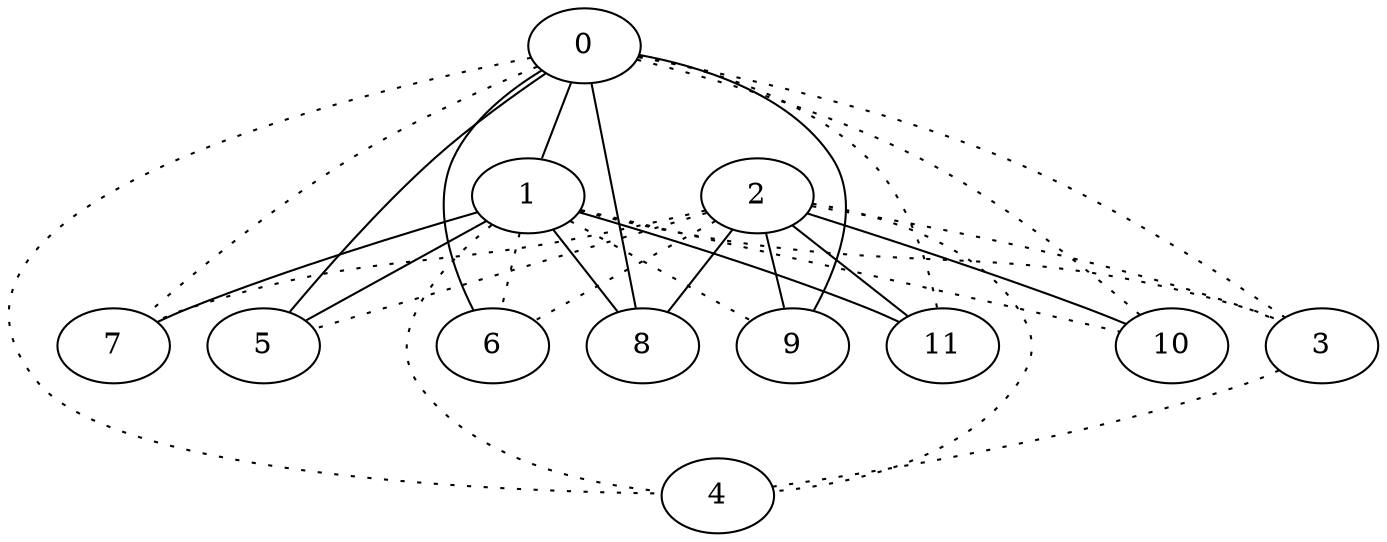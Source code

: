 graph {
a0[label=0];
a1[label=1];
a2[label=2];
a3[label=3];
a4[label=4];
a5[label=5];
a6[label=6];
a7[label=7];
a8[label=8];
a9[label=9];
a10[label=10];
a11[label=11];
a0 -- a1;
a0 -- a3 [style=dotted];
a0 -- a4 [style=dotted];
a0 -- a5;
a0 -- a6;
a0 -- a7 [style=dotted];
a0 -- a8;
a0 -- a9;
a0 -- a10 [style=dotted];
a0 -- a11 [style=dotted];
a1 -- a3 [style=dotted];
a1 -- a4 [style=dotted];
a1 -- a5;
a1 -- a6 [style=dotted];
a1 -- a7;
a1 -- a8;
a1 -- a9 [style=dotted];
a1 -- a10 [style=dotted];
a1 -- a11;
a2 -- a3 [style=dotted];
a2 -- a4 [style=dotted];
a2 -- a5 [style=dotted];
a2 -- a6 [style=dotted];
a2 -- a7 [style=dotted];
a2 -- a8;
a2 -- a9;
a2 -- a10;
a2 -- a11;
a3 -- a4 [style=dotted];
}
